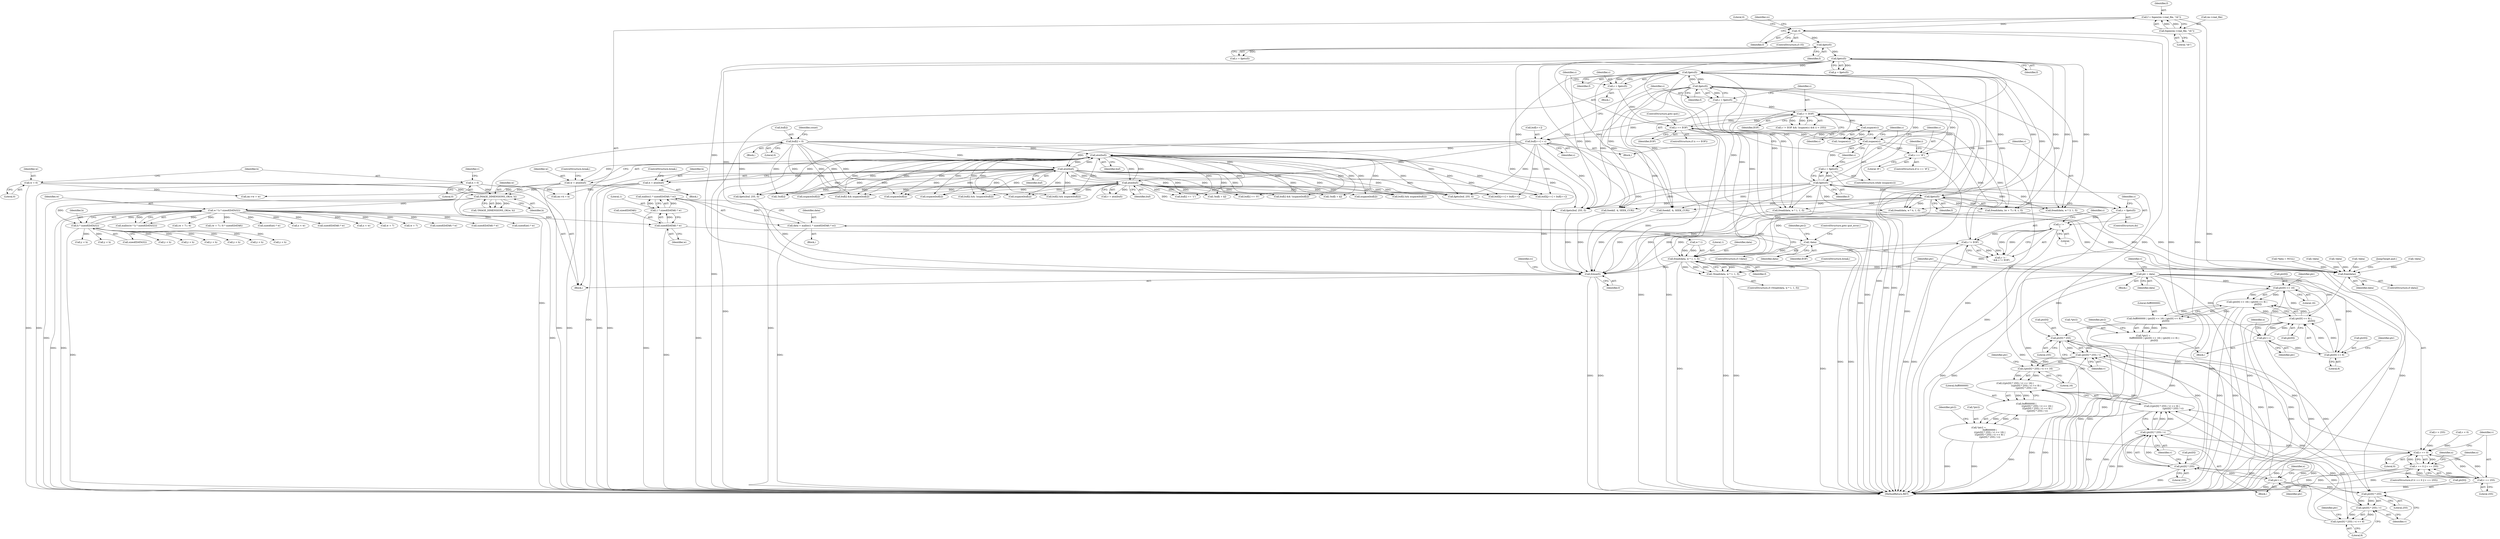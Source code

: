 digraph "0_enlightment_c21beaf1780cf3ca291735ae7d58a3dde63277a2@API" {
"1001149" [label="(Call,malloc(1 * sizeof(DATA8) * w))"];
"1001150" [label="(Call,1 * sizeof(DATA8) * w)"];
"1001152" [label="(Call,sizeof(DATA8) * w)"];
"1000427" [label="(Call,w * h * sizeof(DATA32))"];
"1000345" [label="(Call,IMAGE_DIMENSIONS_OK(w, h))"];
"1000149" [label="(Call,w = 0)"];
"1000307" [label="(Call,w = atoi(buf))"];
"1000309" [label="(Call,atoi(buf))"];
"1000283" [label="(Call,buf[i++] = c)"];
"1000277" [label="(Call,isspace(c))"];
"1000272" [label="(Call,c != EOF)"];
"1000289" [label="(Call,c = fgetc(f))"];
"1000291" [label="(Call,fgetc(f))"];
"1000233" [label="(Call,fgetc(f))"];
"1000255" [label="(Call,fgetc(f))"];
"1000245" [label="(Call,fgetc(f))"];
"1000201" [label="(Call,fgetc(f))"];
"1000192" [label="(Call,fgetc(f))"];
"1000183" [label="(Call,!f)"];
"1000175" [label="(Call,f = fopen(im->real_file, \"rb\"))"];
"1000177" [label="(Call,fopen(im->real_file, \"rb\"))"];
"1000248" [label="(Call,c == '#')"];
"1000241" [label="(Call,isspace(c))"];
"1000236" [label="(Call,c == EOF)"];
"1000231" [label="(Call,c = fgetc(f))"];
"1000261" [label="(Call,c != EOF)"];
"1000258" [label="(Call,c != '\n')"];
"1000253" [label="(Call,c = fgetc(f))"];
"1000243" [label="(Call,c = fgetc(f))"];
"1000315" [label="(Call,atoi(buf))"];
"1000296" [label="(Call,buf[i] = 0)"];
"1000321" [label="(Call,atoi(buf))"];
"1000153" [label="(Call,h = 0)"];
"1000313" [label="(Call,h = atoi(buf))"];
"1000429" [label="(Call,h * sizeof(DATA32))"];
"1001147" [label="(Call,data = malloc(1 * sizeof(DATA8) * w))"];
"1001157" [label="(Call,!data)"];
"1001177" [label="(Call,fread(data, w * 1, 1, f))"];
"1001176" [label="(Call,!fread(data, w * 1, 1, f))"];
"1001185" [label="(Call,ptr = data)"];
"1001213" [label="(Call,ptr[0] << 16)"];
"1001212" [label="(Call,(ptr[0] << 16) | (ptr[0] << 8) |\n                               ptr[0])"];
"1001210" [label="(Call,0xff000000 | (ptr[0] << 16) | (ptr[0] << 8) |\n                               ptr[0])"];
"1001207" [label="(Call,*ptr2 =\n                               0xff000000 | (ptr[0] << 16) | (ptr[0] << 8) |\n                               ptr[0])"];
"1001219" [label="(Call,ptr[0] << 8)"];
"1001218" [label="(Call,(ptr[0] << 8) |\n                               ptr[0])"];
"1001229" [label="(Call,ptr++)"];
"1001251" [label="(Call,ptr[0] * 255)"];
"1001250" [label="(Call,(ptr[0] * 255) / v)"];
"1001249" [label="(Call,((ptr[0] * 255) / v) << 16)"];
"1001248" [label="(Call,(((ptr[0] * 255) / v) << 16) |\n                               (((ptr[0] * 255) / v) << 8) |\n                               ((ptr[0] * 255) / v))"];
"1001246" [label="(Call,0xff000000 |\n                               (((ptr[0] * 255) / v) << 16) |\n                               (((ptr[0] * 255) / v) << 8) |\n                               ((ptr[0] * 255) / v))"];
"1001243" [label="(Call,*ptr2 =\n                               0xff000000 |\n                               (((ptr[0] * 255) / v) << 16) |\n                               (((ptr[0] * 255) / v) << 8) |\n                               ((ptr[0] * 255) / v))"];
"1001260" [label="(Call,(ptr[0] * 255) / v)"];
"1001259" [label="(Call,((ptr[0] * 255) / v) << 8)"];
"1001258" [label="(Call,(((ptr[0] * 255) / v) << 8) |\n                               ((ptr[0] * 255) / v))"];
"1001268" [label="(Call,(ptr[0] * 255) / v)"];
"1001190" [label="(Call,v == 0)"];
"1001189" [label="(Call,v == 0 || v == 255)"];
"1001193" [label="(Call,v == 255)"];
"1001261" [label="(Call,ptr[0] * 255)"];
"1001269" [label="(Call,ptr[0] * 255)"];
"1001277" [label="(Call,ptr++)"];
"1001763" [label="(Call,free(data))"];
"1001766" [label="(Call,fclose(f))"];
"1000426" [label="(Call,malloc(w * h * sizeof(DATA32)))"];
"1000230" [label="(Block,)"];
"1000486" [label="(Call,buf[i] && isspace(buf[i]))"];
"1001159" [label="(ControlStructure,goto quit_error;)"];
"1001221" [label="(Identifier,ptr)"];
"1001278" [label="(Identifier,ptr)"];
"1001243" [label="(Call,*ptr2 =\n                               0xff000000 |\n                               (((ptr[0] * 255) / v) << 16) |\n                               (((ptr[0] * 255) / v) << 8) |\n                               ((ptr[0] * 255) / v))"];
"1001161" [label="(Identifier,ptr2)"];
"1000890" [label="(Call,isspace(buf[i]))"];
"1001261" [label="(Call,ptr[0] * 255)"];
"1001057" [label="(Call,y < h)"];
"1000273" [label="(Identifier,c)"];
"1000329" [label="(Call,v > 255)"];
"1000317" [label="(ControlStructure,break;)"];
"1001067" [label="(Call,(w + 7) / 8)"];
"1000811" [label="(Call,y < h)"];
"1001183" [label="(Identifier,f)"];
"1000276" [label="(Call,!isspace(c))"];
"1000326" [label="(Call,v < 0)"];
"1000885" [label="(Call,buf[i] && !isspace(buf[i]))"];
"1000310" [label="(Identifier,buf)"];
"1000284" [label="(Call,buf[i++])"];
"1000427" [label="(Call,w * h * sizeof(DATA32))"];
"1001228" [label="(Identifier,ptr2)"];
"1001211" [label="(Literal,0xff000000)"];
"1001271" [label="(Identifier,ptr)"];
"1000149" [label="(Call,w = 0)"];
"1000253" [label="(Call,c = fgetc(f))"];
"1001241" [label="(Identifier,x)"];
"1001324" [label="(Call,fread(data, w * 3, 1, f))"];
"1001219" [label="(Call,ptr[0] << 8)"];
"1000616" [label="(Call,fgets(buf, 255, f))"];
"1001763" [label="(Call,free(data))"];
"1000490" [label="(Call,isspace(buf[i]))"];
"1000245" [label="(Call,fgetc(f))"];
"1000235" [label="(ControlStructure,if (c == EOF))"];
"1000260" [label="(Literal,'\n')"];
"1000646" [label="(Call,buf2[j++] = buf[i++])"];
"1001158" [label="(Identifier,data)"];
"1000244" [label="(Identifier,c)"];
"1001188" [label="(ControlStructure,if (v == 0 || v == 255))"];
"1001765" [label="(JumpTarget,quit:)"];
"1000190" [label="(Call,c = fgetc(f))"];
"1000307" [label="(Call,w = atoi(buf))"];
"1001191" [label="(Identifier,v)"];
"1001269" [label="(Call,ptr[0] * 255)"];
"1000878" [label="(Call,isspace(buf[i]))"];
"1001770" [label="(MethodReturn,RET)"];
"1001273" [label="(Literal,255)"];
"1001179" [label="(Call,w * 1)"];
"1000291" [label="(Call,fgetc(f))"];
"1000258" [label="(Call,c != '\n')"];
"1000239" [label="(ControlStructure,goto quit;)"];
"1001175" [label="(ControlStructure,if (!fread(data, w * 1, 1, f)))"];
"1000201" [label="(Call,fgetc(f))"];
"1001176" [label="(Call,!fread(data, w * 1, 1, f))"];
"1001235" [label="(Identifier,x)"];
"1000637" [label="(Call,buf[i] && !isspace(buf[i]))"];
"1001249" [label="(Call,((ptr[0] * 255) / v) << 16)"];
"1000246" [label="(Identifier,f)"];
"1001244" [label="(Call,*ptr2)"];
"1000178" [label="(Call,im->real_file)"];
"1000271" [label="(Call,c != EOF && !isspace(c) && (i < 255))"];
"1001036" [label="(Call,(w + 7) / 8 * sizeof(DATA8))"];
"1000598" [label="(Call,!buf[i + k])"];
"1000272" [label="(Call,c != EOF)"];
"1000546" [label="(Call,sizeof(int) * w)"];
"1000155" [label="(Literal,0)"];
"1001276" [label="(Identifier,ptr2)"];
"1000302" [label="(Identifier,count)"];
"1000186" [label="(Literal,0)"];
"1001214" [label="(Call,ptr[0])"];
"1001185" [label="(Call,ptr = data)"];
"1001207" [label="(Call,*ptr2 =\n                               0xff000000 | (ptr[0] << 16) | (ptr[0] << 8) |\n                               ptr[0])"];
"1000193" [label="(Identifier,f)"];
"1000513" [label="(Call,buf[i] == '0')"];
"1000338" [label="(Call,im->h = h)"];
"1001205" [label="(Identifier,x)"];
"1001596" [label="(Call,!data)"];
"1000300" [label="(Literal,0)"];
"1000394" [label="(Call,*data = NULL)"];
"1001149" [label="(Call,malloc(1 * sizeof(DATA8) * w))"];
"1000642" [label="(Call,isspace(buf[i]))"];
"1000274" [label="(Identifier,EOF)"];
"1000261" [label="(Call,c != EOF)"];
"1000248" [label="(Call,c == '#')"];
"1000455" [label="(Call,y < h)"];
"1001156" [label="(ControlStructure,if (!data))"];
"1001268" [label="(Call,(ptr[0] * 255) / v)"];
"1001065" [label="(Call,fread(data, (w + 7) / 8, 1, f))"];
"1000309" [label="(Call,atoi(buf))"];
"1000465" [label="(Call,x < w)"];
"1001258" [label="(Call,(((ptr[0] * 255) / v) << 8) |\n                               ((ptr[0] * 255) / v))"];
"1001190" [label="(Call,v == 0)"];
"1000238" [label="(Identifier,EOF)"];
"1000296" [label="(Call,buf[i] = 0)"];
"1001266" [label="(Identifier,v)"];
"1000181" [label="(Literal,\"rb\")"];
"1001186" [label="(Identifier,ptr)"];
"1000154" [label="(Identifier,h)"];
"1000199" [label="(Call,p = fgetc(f))"];
"1000242" [label="(Identifier,c)"];
"1001242" [label="(Block,)"];
"1001184" [label="(ControlStructure,break;)"];
"1000315" [label="(Call,atoi(buf))"];
"1001262" [label="(Call,ptr[0])"];
"1001213" [label="(Call,ptr[0] << 16)"];
"1001299" [label="(Call,sizeof(DATA8) * w)"];
"1001247" [label="(Literal,0xff000000)"];
"1000429" [label="(Call,h * sizeof(DATA32))"];
"1000177" [label="(Call,fopen(im->real_file, \"rb\"))"];
"1000241" [label="(Call,isspace(c))"];
"1001257" [label="(Literal,16)"];
"1001256" [label="(Identifier,v)"];
"1001616" [label="(Call,fread(data, w * 4, 1, f))"];
"1001187" [label="(Identifier,data)"];
"1001210" [label="(Call,0xff000000 | (ptr[0] << 16) | (ptr[0] << 8) |\n                               ptr[0])"];
"1000237" [label="(Identifier,c)"];
"1000176" [label="(Identifier,f)"];
"1001224" [label="(Call,ptr[0])"];
"1000428" [label="(Identifier,w)"];
"1001217" [label="(Literal,16)"];
"1001169" [label="(Call,y < h)"];
"1001259" [label="(Call,((ptr[0] * 255) / v) << 8)"];
"1001769" [label="(Identifier,rc)"];
"1001195" [label="(Literal,255)"];
"1000247" [label="(ControlStructure,if (c == '#'))"];
"1001148" [label="(Identifier,data)"];
"1000431" [label="(Call,sizeof(DATA32))"];
"1001220" [label="(Call,ptr[0])"];
"1000134" [label="(Block,)"];
"1001263" [label="(Identifier,ptr)"];
"1000236" [label="(Call,c == EOF)"];
"1000321" [label="(Call,atoi(buf))"];
"1001045" [label="(Call,!data)"];
"1001157" [label="(Call,!data)"];
"1000502" [label="(Call,buf[i] == '1')"];
"1000234" [label="(Identifier,f)"];
"1001764" [label="(Identifier,data)"];
"1000277" [label="(Call,isspace(c))"];
"1000345" [label="(Call,IMAGE_DIMENSIONS_OK(w, h))"];
"1001082" [label="(Call,x < w)"];
"1000288" [label="(Identifier,c)"];
"1000290" [label="(Identifier,c)"];
"1000314" [label="(Identifier,h)"];
"1001153" [label="(Call,sizeof(DATA8))"];
"1000344" [label="(Call,!IMAGE_DIMENSIONS_OK(w, h))"];
"1000894" [label="(Call,buf2[j++] = buf[i++])"];
"1001206" [label="(Block,)"];
"1001766" [label="(Call,fclose(f))"];
"1001193" [label="(Call,v == 255)"];
"1000254" [label="(Identifier,c)"];
"1000322" [label="(Identifier,buf)"];
"1001608" [label="(Call,y < h)"];
"1001225" [label="(Identifier,ptr)"];
"1001248" [label="(Call,(((ptr[0] * 255) / v) << 16) |\n                               (((ptr[0] * 255) / v) << 8) |\n                               ((ptr[0] * 255) / v))"];
"1000233" [label="(Call,fgetc(f))"];
"1000202" [label="(Identifier,f)"];
"1001230" [label="(Identifier,ptr)"];
"1000192" [label="(Call,fgetc(f))"];
"1000240" [label="(ControlStructure,while (isspace(c)))"];
"1001068" [label="(Call,w + 7)"];
"1000347" [label="(Identifier,h)"];
"1000856" [label="(Call,fseek(f, -k, SEEK_CUR))"];
"1000295" [label="(Block,)"];
"1000150" [label="(Identifier,w)"];
"1001255" [label="(Literal,255)"];
"1000874" [label="(Call,buf[i] && isspace(buf[i]))"];
"1000268" [label="(Identifier,i)"];
"1001465" [label="(Call,y < h)"];
"1001260" [label="(Call,(ptr[0] * 255) / v)"];
"1000316" [label="(Identifier,buf)"];
"1000278" [label="(Identifier,c)"];
"1000569" [label="(Call,y < h)"];
"1001037" [label="(Call,w + 7)"];
"1000232" [label="(Identifier,c)"];
"1001252" [label="(Call,ptr[0])"];
"1001174" [label="(Block,)"];
"1001267" [label="(Literal,8)"];
"1000257" [label="(Call,c != '\n' && c != EOF)"];
"1001150" [label="(Call,1 * sizeof(DATA8) * w)"];
"1000255" [label="(Call,fgetc(f))"];
"1000333" [label="(Call,im->w = w)"];
"1000846" [label="(Call,!buf[i + k])"];
"1001453" [label="(Call,!data)"];
"1000259" [label="(Identifier,c)"];
"1000630" [label="(Call,isspace(buf[i]))"];
"1001223" [label="(Literal,8)"];
"1000283" [label="(Call,buf[i++] = c)"];
"1000231" [label="(Call,c = fgetc(f))"];
"1000158" [label="(Identifier,v)"];
"1001591" [label="(Call,sizeof(DATA8) * w)"];
"1000175" [label="(Call,f = fopen(im->real_file, \"rb\"))"];
"1000864" [label="(Call,fgets(buf, 255, f))"];
"1000183" [label="(Call,!f)"];
"1000346" [label="(Identifier,w)"];
"1001192" [label="(Literal,0)"];
"1000319" [label="(Call,v = atoi(buf))"];
"1000153" [label="(Call,h = 0)"];
"1000263" [label="(Identifier,EOF)"];
"1001178" [label="(Identifier,data)"];
"1000311" [label="(ControlStructure,break;)"];
"1001270" [label="(Call,ptr[0])"];
"1000262" [label="(Identifier,c)"];
"1001251" [label="(Call,ptr[0] * 255)"];
"1000249" [label="(Identifier,c)"];
"1001473" [label="(Call,fread(data, w * 1, 1, f))"];
"1000256" [label="(Identifier,f)"];
"1000188" [label="(Identifier,rc)"];
"1000477" [label="(Call,fgets(buf, 255, f))"];
"1001182" [label="(Literal,1)"];
"1001152" [label="(Call,sizeof(DATA8) * w)"];
"1001265" [label="(Literal,255)"];
"1001250" [label="(Call,(ptr[0] * 255) / v)"];
"1000313" [label="(Call,h = atoi(buf))"];
"1000282" [label="(Block,)"];
"1000182" [label="(ControlStructure,if (!f))"];
"1001199" [label="(Identifier,x)"];
"1001304" [label="(Call,!data)"];
"1001448" [label="(Call,sizeof(DATA8) * w)"];
"1000441" [label="(Block,)"];
"1001246" [label="(Call,0xff000000 |\n                               (((ptr[0] * 255) / v) << 16) |\n                               (((ptr[0] * 255) / v) << 8) |\n                               ((ptr[0] * 255) / v))"];
"1001194" [label="(Identifier,v)"];
"1001155" [label="(Identifier,w)"];
"1001177" [label="(Call,fread(data, w * 1, 1, f))"];
"1001218" [label="(Call,(ptr[0] << 8) |\n                               ptr[0])"];
"1000788" [label="(Call,sizeof(int) * w)"];
"1000608" [label="(Call,fseek(f, -k, SEEK_CUR))"];
"1000151" [label="(Literal,0)"];
"1001151" [label="(Literal,1)"];
"1001189" [label="(Call,v == 0 || v == 255)"];
"1001761" [label="(ControlStructure,if (data))"];
"1001316" [label="(Call,y < h)"];
"1001208" [label="(Call,*ptr2)"];
"1000289" [label="(Call,c = fgetc(f))"];
"1000470" [label="(Call,!buf[i])"];
"1000243" [label="(Call,c = fgetc(f))"];
"1000184" [label="(Identifier,f)"];
"1001767" [label="(Identifier,f)"];
"1000626" [label="(Call,buf[i] && isspace(buf[i]))"];
"1001212" [label="(Call,(ptr[0] << 16) | (ptr[0] << 8) |\n                               ptr[0])"];
"1000292" [label="(Identifier,f)"];
"1001274" [label="(Identifier,v)"];
"1000297" [label="(Call,buf[i])"];
"1001277" [label="(Call,ptr++)"];
"1000250" [label="(Literal,'#')"];
"1001229" [label="(Call,ptr++)"];
"1000305" [label="(Block,)"];
"1000430" [label="(Identifier,h)"];
"1001147" [label="(Call,data = malloc(1 * sizeof(DATA8) * w))"];
"1000308" [label="(Identifier,w)"];
"1000252" [label="(ControlStructure,do)"];
"1001149" -> "1001147"  [label="AST: "];
"1001149" -> "1001150"  [label="CFG: "];
"1001150" -> "1001149"  [label="AST: "];
"1001147" -> "1001149"  [label="CFG: "];
"1001149" -> "1001770"  [label="DDG: "];
"1001149" -> "1001147"  [label="DDG: "];
"1001150" -> "1001149"  [label="DDG: "];
"1001150" -> "1001149"  [label="DDG: "];
"1001150" -> "1001152"  [label="CFG: "];
"1001151" -> "1001150"  [label="AST: "];
"1001152" -> "1001150"  [label="AST: "];
"1001150" -> "1001770"  [label="DDG: "];
"1001152" -> "1001150"  [label="DDG: "];
"1001152" -> "1001155"  [label="CFG: "];
"1001153" -> "1001152"  [label="AST: "];
"1001155" -> "1001152"  [label="AST: "];
"1001152" -> "1001770"  [label="DDG: "];
"1000427" -> "1001152"  [label="DDG: "];
"1001152" -> "1001179"  [label="DDG: "];
"1000427" -> "1000426"  [label="AST: "];
"1000427" -> "1000429"  [label="CFG: "];
"1000428" -> "1000427"  [label="AST: "];
"1000429" -> "1000427"  [label="AST: "];
"1000426" -> "1000427"  [label="CFG: "];
"1000427" -> "1001770"  [label="DDG: "];
"1000427" -> "1001770"  [label="DDG: "];
"1000427" -> "1000426"  [label="DDG: "];
"1000427" -> "1000426"  [label="DDG: "];
"1000345" -> "1000427"  [label="DDG: "];
"1000429" -> "1000427"  [label="DDG: "];
"1000427" -> "1000465"  [label="DDG: "];
"1000427" -> "1000546"  [label="DDG: "];
"1000427" -> "1000788"  [label="DDG: "];
"1000427" -> "1001036"  [label="DDG: "];
"1000427" -> "1001037"  [label="DDG: "];
"1000427" -> "1001067"  [label="DDG: "];
"1000427" -> "1001068"  [label="DDG: "];
"1000427" -> "1001082"  [label="DDG: "];
"1000427" -> "1001299"  [label="DDG: "];
"1000427" -> "1001448"  [label="DDG: "];
"1000427" -> "1001591"  [label="DDG: "];
"1000345" -> "1000344"  [label="AST: "];
"1000345" -> "1000347"  [label="CFG: "];
"1000346" -> "1000345"  [label="AST: "];
"1000347" -> "1000345"  [label="AST: "];
"1000344" -> "1000345"  [label="CFG: "];
"1000345" -> "1001770"  [label="DDG: "];
"1000345" -> "1001770"  [label="DDG: "];
"1000345" -> "1000344"  [label="DDG: "];
"1000345" -> "1000344"  [label="DDG: "];
"1000149" -> "1000345"  [label="DDG: "];
"1000307" -> "1000345"  [label="DDG: "];
"1000153" -> "1000345"  [label="DDG: "];
"1000313" -> "1000345"  [label="DDG: "];
"1000345" -> "1000429"  [label="DDG: "];
"1000149" -> "1000134"  [label="AST: "];
"1000149" -> "1000151"  [label="CFG: "];
"1000150" -> "1000149"  [label="AST: "];
"1000151" -> "1000149"  [label="AST: "];
"1000154" -> "1000149"  [label="CFG: "];
"1000149" -> "1001770"  [label="DDG: "];
"1000149" -> "1000333"  [label="DDG: "];
"1000307" -> "1000305"  [label="AST: "];
"1000307" -> "1000309"  [label="CFG: "];
"1000308" -> "1000307"  [label="AST: "];
"1000309" -> "1000307"  [label="AST: "];
"1000311" -> "1000307"  [label="CFG: "];
"1000307" -> "1001770"  [label="DDG: "];
"1000307" -> "1001770"  [label="DDG: "];
"1000309" -> "1000307"  [label="DDG: "];
"1000307" -> "1000333"  [label="DDG: "];
"1000309" -> "1000310"  [label="CFG: "];
"1000310" -> "1000309"  [label="AST: "];
"1000309" -> "1001770"  [label="DDG: "];
"1000283" -> "1000309"  [label="DDG: "];
"1000315" -> "1000309"  [label="DDG: "];
"1000296" -> "1000309"  [label="DDG: "];
"1000321" -> "1000309"  [label="DDG: "];
"1000309" -> "1000315"  [label="DDG: "];
"1000309" -> "1000321"  [label="DDG: "];
"1000309" -> "1000470"  [label="DDG: "];
"1000309" -> "1000477"  [label="DDG: "];
"1000309" -> "1000486"  [label="DDG: "];
"1000309" -> "1000490"  [label="DDG: "];
"1000309" -> "1000502"  [label="DDG: "];
"1000309" -> "1000513"  [label="DDG: "];
"1000309" -> "1000598"  [label="DDG: "];
"1000309" -> "1000616"  [label="DDG: "];
"1000309" -> "1000626"  [label="DDG: "];
"1000309" -> "1000630"  [label="DDG: "];
"1000309" -> "1000637"  [label="DDG: "];
"1000309" -> "1000642"  [label="DDG: "];
"1000309" -> "1000646"  [label="DDG: "];
"1000309" -> "1000846"  [label="DDG: "];
"1000309" -> "1000864"  [label="DDG: "];
"1000309" -> "1000874"  [label="DDG: "];
"1000309" -> "1000878"  [label="DDG: "];
"1000309" -> "1000885"  [label="DDG: "];
"1000309" -> "1000890"  [label="DDG: "];
"1000309" -> "1000894"  [label="DDG: "];
"1000283" -> "1000282"  [label="AST: "];
"1000283" -> "1000288"  [label="CFG: "];
"1000284" -> "1000283"  [label="AST: "];
"1000288" -> "1000283"  [label="AST: "];
"1000290" -> "1000283"  [label="CFG: "];
"1000283" -> "1001770"  [label="DDG: "];
"1000277" -> "1000283"  [label="DDG: "];
"1000272" -> "1000283"  [label="DDG: "];
"1000283" -> "1000315"  [label="DDG: "];
"1000283" -> "1000321"  [label="DDG: "];
"1000283" -> "1000477"  [label="DDG: "];
"1000283" -> "1000616"  [label="DDG: "];
"1000283" -> "1000646"  [label="DDG: "];
"1000283" -> "1000864"  [label="DDG: "];
"1000283" -> "1000894"  [label="DDG: "];
"1000277" -> "1000276"  [label="AST: "];
"1000277" -> "1000278"  [label="CFG: "];
"1000278" -> "1000277"  [label="AST: "];
"1000276" -> "1000277"  [label="CFG: "];
"1000277" -> "1001770"  [label="DDG: "];
"1000277" -> "1000276"  [label="DDG: "];
"1000272" -> "1000277"  [label="DDG: "];
"1000272" -> "1000271"  [label="AST: "];
"1000272" -> "1000274"  [label="CFG: "];
"1000273" -> "1000272"  [label="AST: "];
"1000274" -> "1000272"  [label="AST: "];
"1000278" -> "1000272"  [label="CFG: "];
"1000271" -> "1000272"  [label="CFG: "];
"1000272" -> "1001770"  [label="DDG: "];
"1000272" -> "1001770"  [label="DDG: "];
"1000272" -> "1000236"  [label="DDG: "];
"1000272" -> "1000271"  [label="DDG: "];
"1000272" -> "1000271"  [label="DDG: "];
"1000289" -> "1000272"  [label="DDG: "];
"1000248" -> "1000272"  [label="DDG: "];
"1000236" -> "1000272"  [label="DDG: "];
"1000289" -> "1000282"  [label="AST: "];
"1000289" -> "1000291"  [label="CFG: "];
"1000290" -> "1000289"  [label="AST: "];
"1000291" -> "1000289"  [label="AST: "];
"1000273" -> "1000289"  [label="CFG: "];
"1000289" -> "1001770"  [label="DDG: "];
"1000291" -> "1000289"  [label="DDG: "];
"1000291" -> "1000292"  [label="CFG: "];
"1000292" -> "1000291"  [label="AST: "];
"1000291" -> "1000233"  [label="DDG: "];
"1000233" -> "1000291"  [label="DDG: "];
"1000245" -> "1000291"  [label="DDG: "];
"1000291" -> "1000477"  [label="DDG: "];
"1000291" -> "1000608"  [label="DDG: "];
"1000291" -> "1000856"  [label="DDG: "];
"1000291" -> "1001065"  [label="DDG: "];
"1000291" -> "1001177"  [label="DDG: "];
"1000291" -> "1001324"  [label="DDG: "];
"1000291" -> "1001473"  [label="DDG: "];
"1000291" -> "1001616"  [label="DDG: "];
"1000291" -> "1001766"  [label="DDG: "];
"1000233" -> "1000231"  [label="AST: "];
"1000233" -> "1000234"  [label="CFG: "];
"1000234" -> "1000233"  [label="AST: "];
"1000231" -> "1000233"  [label="CFG: "];
"1000233" -> "1000231"  [label="DDG: "];
"1000255" -> "1000233"  [label="DDG: "];
"1000245" -> "1000233"  [label="DDG: "];
"1000201" -> "1000233"  [label="DDG: "];
"1000233" -> "1000245"  [label="DDG: "];
"1000233" -> "1000255"  [label="DDG: "];
"1000233" -> "1000477"  [label="DDG: "];
"1000233" -> "1000608"  [label="DDG: "];
"1000233" -> "1000856"  [label="DDG: "];
"1000233" -> "1001065"  [label="DDG: "];
"1000233" -> "1001177"  [label="DDG: "];
"1000233" -> "1001324"  [label="DDG: "];
"1000233" -> "1001473"  [label="DDG: "];
"1000233" -> "1001616"  [label="DDG: "];
"1000233" -> "1001766"  [label="DDG: "];
"1000255" -> "1000253"  [label="AST: "];
"1000255" -> "1000256"  [label="CFG: "];
"1000256" -> "1000255"  [label="AST: "];
"1000253" -> "1000255"  [label="CFG: "];
"1000255" -> "1000253"  [label="DDG: "];
"1000245" -> "1000255"  [label="DDG: "];
"1000255" -> "1000477"  [label="DDG: "];
"1000255" -> "1000608"  [label="DDG: "];
"1000255" -> "1000856"  [label="DDG: "];
"1000255" -> "1001065"  [label="DDG: "];
"1000255" -> "1001177"  [label="DDG: "];
"1000255" -> "1001324"  [label="DDG: "];
"1000255" -> "1001473"  [label="DDG: "];
"1000255" -> "1001616"  [label="DDG: "];
"1000255" -> "1001766"  [label="DDG: "];
"1000245" -> "1000243"  [label="AST: "];
"1000245" -> "1000246"  [label="CFG: "];
"1000246" -> "1000245"  [label="AST: "];
"1000243" -> "1000245"  [label="CFG: "];
"1000245" -> "1000243"  [label="DDG: "];
"1000245" -> "1000477"  [label="DDG: "];
"1000245" -> "1000608"  [label="DDG: "];
"1000245" -> "1000856"  [label="DDG: "];
"1000245" -> "1001065"  [label="DDG: "];
"1000245" -> "1001177"  [label="DDG: "];
"1000245" -> "1001324"  [label="DDG: "];
"1000245" -> "1001473"  [label="DDG: "];
"1000245" -> "1001616"  [label="DDG: "];
"1000245" -> "1001766"  [label="DDG: "];
"1000201" -> "1000199"  [label="AST: "];
"1000201" -> "1000202"  [label="CFG: "];
"1000202" -> "1000201"  [label="AST: "];
"1000199" -> "1000201"  [label="CFG: "];
"1000201" -> "1000199"  [label="DDG: "];
"1000192" -> "1000201"  [label="DDG: "];
"1000201" -> "1000477"  [label="DDG: "];
"1000201" -> "1000608"  [label="DDG: "];
"1000201" -> "1000856"  [label="DDG: "];
"1000201" -> "1001065"  [label="DDG: "];
"1000201" -> "1001177"  [label="DDG: "];
"1000201" -> "1001324"  [label="DDG: "];
"1000201" -> "1001473"  [label="DDG: "];
"1000201" -> "1001616"  [label="DDG: "];
"1000201" -> "1001766"  [label="DDG: "];
"1000192" -> "1000190"  [label="AST: "];
"1000192" -> "1000193"  [label="CFG: "];
"1000193" -> "1000192"  [label="AST: "];
"1000190" -> "1000192"  [label="CFG: "];
"1000192" -> "1000190"  [label="DDG: "];
"1000183" -> "1000192"  [label="DDG: "];
"1000192" -> "1001766"  [label="DDG: "];
"1000183" -> "1000182"  [label="AST: "];
"1000183" -> "1000184"  [label="CFG: "];
"1000184" -> "1000183"  [label="AST: "];
"1000186" -> "1000183"  [label="CFG: "];
"1000188" -> "1000183"  [label="CFG: "];
"1000183" -> "1001770"  [label="DDG: "];
"1000183" -> "1001770"  [label="DDG: "];
"1000175" -> "1000183"  [label="DDG: "];
"1000175" -> "1000134"  [label="AST: "];
"1000175" -> "1000177"  [label="CFG: "];
"1000176" -> "1000175"  [label="AST: "];
"1000177" -> "1000175"  [label="AST: "];
"1000184" -> "1000175"  [label="CFG: "];
"1000175" -> "1001770"  [label="DDG: "];
"1000177" -> "1000175"  [label="DDG: "];
"1000177" -> "1000175"  [label="DDG: "];
"1000177" -> "1000181"  [label="CFG: "];
"1000178" -> "1000177"  [label="AST: "];
"1000181" -> "1000177"  [label="AST: "];
"1000177" -> "1001770"  [label="DDG: "];
"1000248" -> "1000247"  [label="AST: "];
"1000248" -> "1000250"  [label="CFG: "];
"1000249" -> "1000248"  [label="AST: "];
"1000250" -> "1000248"  [label="AST: "];
"1000254" -> "1000248"  [label="CFG: "];
"1000268" -> "1000248"  [label="CFG: "];
"1000248" -> "1001770"  [label="DDG: "];
"1000241" -> "1000248"  [label="DDG: "];
"1000241" -> "1000240"  [label="AST: "];
"1000241" -> "1000242"  [label="CFG: "];
"1000242" -> "1000241"  [label="AST: "];
"1000244" -> "1000241"  [label="CFG: "];
"1000249" -> "1000241"  [label="CFG: "];
"1000241" -> "1001770"  [label="DDG: "];
"1000236" -> "1000241"  [label="DDG: "];
"1000243" -> "1000241"  [label="DDG: "];
"1000236" -> "1000235"  [label="AST: "];
"1000236" -> "1000238"  [label="CFG: "];
"1000237" -> "1000236"  [label="AST: "];
"1000238" -> "1000236"  [label="AST: "];
"1000239" -> "1000236"  [label="CFG: "];
"1000242" -> "1000236"  [label="CFG: "];
"1000236" -> "1001770"  [label="DDG: "];
"1000236" -> "1001770"  [label="DDG: "];
"1000236" -> "1001770"  [label="DDG: "];
"1000231" -> "1000236"  [label="DDG: "];
"1000261" -> "1000236"  [label="DDG: "];
"1000236" -> "1000261"  [label="DDG: "];
"1000231" -> "1000230"  [label="AST: "];
"1000232" -> "1000231"  [label="AST: "];
"1000237" -> "1000231"  [label="CFG: "];
"1000231" -> "1001770"  [label="DDG: "];
"1000261" -> "1000257"  [label="AST: "];
"1000261" -> "1000263"  [label="CFG: "];
"1000262" -> "1000261"  [label="AST: "];
"1000263" -> "1000261"  [label="AST: "];
"1000257" -> "1000261"  [label="CFG: "];
"1000261" -> "1001770"  [label="DDG: "];
"1000261" -> "1001770"  [label="DDG: "];
"1000261" -> "1000257"  [label="DDG: "];
"1000261" -> "1000257"  [label="DDG: "];
"1000258" -> "1000261"  [label="DDG: "];
"1000258" -> "1000257"  [label="AST: "];
"1000258" -> "1000260"  [label="CFG: "];
"1000259" -> "1000258"  [label="AST: "];
"1000260" -> "1000258"  [label="AST: "];
"1000262" -> "1000258"  [label="CFG: "];
"1000257" -> "1000258"  [label="CFG: "];
"1000258" -> "1001770"  [label="DDG: "];
"1000258" -> "1000257"  [label="DDG: "];
"1000258" -> "1000257"  [label="DDG: "];
"1000253" -> "1000258"  [label="DDG: "];
"1000253" -> "1000252"  [label="AST: "];
"1000254" -> "1000253"  [label="AST: "];
"1000259" -> "1000253"  [label="CFG: "];
"1000253" -> "1001770"  [label="DDG: "];
"1000243" -> "1000240"  [label="AST: "];
"1000244" -> "1000243"  [label="AST: "];
"1000242" -> "1000243"  [label="CFG: "];
"1000243" -> "1001770"  [label="DDG: "];
"1000315" -> "1000313"  [label="AST: "];
"1000315" -> "1000316"  [label="CFG: "];
"1000316" -> "1000315"  [label="AST: "];
"1000313" -> "1000315"  [label="CFG: "];
"1000315" -> "1001770"  [label="DDG: "];
"1000315" -> "1000313"  [label="DDG: "];
"1000296" -> "1000315"  [label="DDG: "];
"1000321" -> "1000315"  [label="DDG: "];
"1000315" -> "1000321"  [label="DDG: "];
"1000315" -> "1000470"  [label="DDG: "];
"1000315" -> "1000477"  [label="DDG: "];
"1000315" -> "1000486"  [label="DDG: "];
"1000315" -> "1000490"  [label="DDG: "];
"1000315" -> "1000502"  [label="DDG: "];
"1000315" -> "1000513"  [label="DDG: "];
"1000315" -> "1000598"  [label="DDG: "];
"1000315" -> "1000616"  [label="DDG: "];
"1000315" -> "1000626"  [label="DDG: "];
"1000315" -> "1000630"  [label="DDG: "];
"1000315" -> "1000637"  [label="DDG: "];
"1000315" -> "1000642"  [label="DDG: "];
"1000315" -> "1000646"  [label="DDG: "];
"1000315" -> "1000846"  [label="DDG: "];
"1000315" -> "1000864"  [label="DDG: "];
"1000315" -> "1000874"  [label="DDG: "];
"1000315" -> "1000878"  [label="DDG: "];
"1000315" -> "1000885"  [label="DDG: "];
"1000315" -> "1000890"  [label="DDG: "];
"1000315" -> "1000894"  [label="DDG: "];
"1000296" -> "1000295"  [label="AST: "];
"1000296" -> "1000300"  [label="CFG: "];
"1000297" -> "1000296"  [label="AST: "];
"1000300" -> "1000296"  [label="AST: "];
"1000302" -> "1000296"  [label="CFG: "];
"1000296" -> "1001770"  [label="DDG: "];
"1000296" -> "1000321"  [label="DDG: "];
"1000296" -> "1000470"  [label="DDG: "];
"1000296" -> "1000616"  [label="DDG: "];
"1000296" -> "1000626"  [label="DDG: "];
"1000296" -> "1000630"  [label="DDG: "];
"1000296" -> "1000864"  [label="DDG: "];
"1000296" -> "1000874"  [label="DDG: "];
"1000296" -> "1000878"  [label="DDG: "];
"1000321" -> "1000319"  [label="AST: "];
"1000321" -> "1000322"  [label="CFG: "];
"1000322" -> "1000321"  [label="AST: "];
"1000319" -> "1000321"  [label="CFG: "];
"1000321" -> "1001770"  [label="DDG: "];
"1000321" -> "1000319"  [label="DDG: "];
"1000321" -> "1000470"  [label="DDG: "];
"1000321" -> "1000477"  [label="DDG: "];
"1000321" -> "1000486"  [label="DDG: "];
"1000321" -> "1000490"  [label="DDG: "];
"1000321" -> "1000502"  [label="DDG: "];
"1000321" -> "1000513"  [label="DDG: "];
"1000321" -> "1000598"  [label="DDG: "];
"1000321" -> "1000616"  [label="DDG: "];
"1000321" -> "1000626"  [label="DDG: "];
"1000321" -> "1000630"  [label="DDG: "];
"1000321" -> "1000637"  [label="DDG: "];
"1000321" -> "1000642"  [label="DDG: "];
"1000321" -> "1000646"  [label="DDG: "];
"1000321" -> "1000846"  [label="DDG: "];
"1000321" -> "1000864"  [label="DDG: "];
"1000321" -> "1000874"  [label="DDG: "];
"1000321" -> "1000878"  [label="DDG: "];
"1000321" -> "1000885"  [label="DDG: "];
"1000321" -> "1000890"  [label="DDG: "];
"1000321" -> "1000894"  [label="DDG: "];
"1000153" -> "1000134"  [label="AST: "];
"1000153" -> "1000155"  [label="CFG: "];
"1000154" -> "1000153"  [label="AST: "];
"1000155" -> "1000153"  [label="AST: "];
"1000158" -> "1000153"  [label="CFG: "];
"1000153" -> "1001770"  [label="DDG: "];
"1000153" -> "1000338"  [label="DDG: "];
"1000313" -> "1000305"  [label="AST: "];
"1000314" -> "1000313"  [label="AST: "];
"1000317" -> "1000313"  [label="CFG: "];
"1000313" -> "1001770"  [label="DDG: "];
"1000313" -> "1001770"  [label="DDG: "];
"1000313" -> "1000338"  [label="DDG: "];
"1000429" -> "1000431"  [label="CFG: "];
"1000430" -> "1000429"  [label="AST: "];
"1000431" -> "1000429"  [label="AST: "];
"1000429" -> "1001770"  [label="DDG: "];
"1000429" -> "1000455"  [label="DDG: "];
"1000429" -> "1000569"  [label="DDG: "];
"1000429" -> "1000811"  [label="DDG: "];
"1000429" -> "1001057"  [label="DDG: "];
"1000429" -> "1001169"  [label="DDG: "];
"1000429" -> "1001316"  [label="DDG: "];
"1000429" -> "1001465"  [label="DDG: "];
"1000429" -> "1001608"  [label="DDG: "];
"1001147" -> "1000441"  [label="AST: "];
"1001148" -> "1001147"  [label="AST: "];
"1001158" -> "1001147"  [label="CFG: "];
"1001147" -> "1001770"  [label="DDG: "];
"1001147" -> "1001157"  [label="DDG: "];
"1001157" -> "1001156"  [label="AST: "];
"1001157" -> "1001158"  [label="CFG: "];
"1001158" -> "1001157"  [label="AST: "];
"1001159" -> "1001157"  [label="CFG: "];
"1001161" -> "1001157"  [label="CFG: "];
"1001157" -> "1001770"  [label="DDG: "];
"1001157" -> "1001770"  [label="DDG: "];
"1001157" -> "1001177"  [label="DDG: "];
"1001157" -> "1001763"  [label="DDG: "];
"1001177" -> "1001176"  [label="AST: "];
"1001177" -> "1001183"  [label="CFG: "];
"1001178" -> "1001177"  [label="AST: "];
"1001179" -> "1001177"  [label="AST: "];
"1001182" -> "1001177"  [label="AST: "];
"1001183" -> "1001177"  [label="AST: "];
"1001176" -> "1001177"  [label="CFG: "];
"1001177" -> "1001770"  [label="DDG: "];
"1001177" -> "1001770"  [label="DDG: "];
"1001177" -> "1001176"  [label="DDG: "];
"1001177" -> "1001176"  [label="DDG: "];
"1001177" -> "1001176"  [label="DDG: "];
"1001177" -> "1001176"  [label="DDG: "];
"1001179" -> "1001177"  [label="DDG: "];
"1001179" -> "1001177"  [label="DDG: "];
"1001177" -> "1001185"  [label="DDG: "];
"1001177" -> "1001763"  [label="DDG: "];
"1001177" -> "1001766"  [label="DDG: "];
"1001176" -> "1001175"  [label="AST: "];
"1001184" -> "1001176"  [label="CFG: "];
"1001186" -> "1001176"  [label="CFG: "];
"1001176" -> "1001770"  [label="DDG: "];
"1001176" -> "1001770"  [label="DDG: "];
"1001185" -> "1001174"  [label="AST: "];
"1001185" -> "1001187"  [label="CFG: "];
"1001186" -> "1001185"  [label="AST: "];
"1001187" -> "1001185"  [label="AST: "];
"1001191" -> "1001185"  [label="CFG: "];
"1001185" -> "1001770"  [label="DDG: "];
"1001185" -> "1001770"  [label="DDG: "];
"1001185" -> "1001213"  [label="DDG: "];
"1001185" -> "1001219"  [label="DDG: "];
"1001185" -> "1001218"  [label="DDG: "];
"1001185" -> "1001229"  [label="DDG: "];
"1001185" -> "1001251"  [label="DDG: "];
"1001185" -> "1001261"  [label="DDG: "];
"1001185" -> "1001269"  [label="DDG: "];
"1001185" -> "1001277"  [label="DDG: "];
"1001213" -> "1001212"  [label="AST: "];
"1001213" -> "1001217"  [label="CFG: "];
"1001214" -> "1001213"  [label="AST: "];
"1001217" -> "1001213"  [label="AST: "];
"1001221" -> "1001213"  [label="CFG: "];
"1001213" -> "1001212"  [label="DDG: "];
"1001213" -> "1001212"  [label="DDG: "];
"1001269" -> "1001213"  [label="DDG: "];
"1001229" -> "1001213"  [label="DDG: "];
"1001218" -> "1001213"  [label="DDG: "];
"1001213" -> "1001219"  [label="DDG: "];
"1001212" -> "1001210"  [label="AST: "];
"1001212" -> "1001218"  [label="CFG: "];
"1001218" -> "1001212"  [label="AST: "];
"1001210" -> "1001212"  [label="CFG: "];
"1001212" -> "1001770"  [label="DDG: "];
"1001212" -> "1001770"  [label="DDG: "];
"1001212" -> "1001210"  [label="DDG: "];
"1001212" -> "1001210"  [label="DDG: "];
"1001218" -> "1001212"  [label="DDG: "];
"1001218" -> "1001212"  [label="DDG: "];
"1001210" -> "1001207"  [label="AST: "];
"1001211" -> "1001210"  [label="AST: "];
"1001207" -> "1001210"  [label="CFG: "];
"1001210" -> "1001770"  [label="DDG: "];
"1001210" -> "1001207"  [label="DDG: "];
"1001210" -> "1001207"  [label="DDG: "];
"1001207" -> "1001206"  [label="AST: "];
"1001208" -> "1001207"  [label="AST: "];
"1001228" -> "1001207"  [label="CFG: "];
"1001207" -> "1001770"  [label="DDG: "];
"1001207" -> "1001770"  [label="DDG: "];
"1001219" -> "1001218"  [label="AST: "];
"1001219" -> "1001223"  [label="CFG: "];
"1001220" -> "1001219"  [label="AST: "];
"1001223" -> "1001219"  [label="AST: "];
"1001225" -> "1001219"  [label="CFG: "];
"1001219" -> "1001218"  [label="DDG: "];
"1001219" -> "1001218"  [label="DDG: "];
"1001229" -> "1001219"  [label="DDG: "];
"1001218" -> "1001224"  [label="CFG: "];
"1001224" -> "1001218"  [label="AST: "];
"1001218" -> "1001770"  [label="DDG: "];
"1001218" -> "1001770"  [label="DDG: "];
"1001229" -> "1001218"  [label="DDG: "];
"1001218" -> "1001229"  [label="DDG: "];
"1001218" -> "1001251"  [label="DDG: "];
"1001229" -> "1001206"  [label="AST: "];
"1001229" -> "1001230"  [label="CFG: "];
"1001230" -> "1001229"  [label="AST: "];
"1001205" -> "1001229"  [label="CFG: "];
"1001229" -> "1001770"  [label="DDG: "];
"1001251" -> "1001250"  [label="AST: "];
"1001251" -> "1001255"  [label="CFG: "];
"1001252" -> "1001251"  [label="AST: "];
"1001255" -> "1001251"  [label="AST: "];
"1001256" -> "1001251"  [label="CFG: "];
"1001251" -> "1001250"  [label="DDG: "];
"1001251" -> "1001250"  [label="DDG: "];
"1001269" -> "1001251"  [label="DDG: "];
"1001277" -> "1001251"  [label="DDG: "];
"1001251" -> "1001261"  [label="DDG: "];
"1001250" -> "1001249"  [label="AST: "];
"1001250" -> "1001256"  [label="CFG: "];
"1001256" -> "1001250"  [label="AST: "];
"1001257" -> "1001250"  [label="CFG: "];
"1001250" -> "1001249"  [label="DDG: "];
"1001250" -> "1001249"  [label="DDG: "];
"1001190" -> "1001250"  [label="DDG: "];
"1001268" -> "1001250"  [label="DDG: "];
"1001193" -> "1001250"  [label="DDG: "];
"1001250" -> "1001260"  [label="DDG: "];
"1001249" -> "1001248"  [label="AST: "];
"1001249" -> "1001257"  [label="CFG: "];
"1001257" -> "1001249"  [label="AST: "];
"1001263" -> "1001249"  [label="CFG: "];
"1001249" -> "1001248"  [label="DDG: "];
"1001249" -> "1001248"  [label="DDG: "];
"1001248" -> "1001246"  [label="AST: "];
"1001248" -> "1001258"  [label="CFG: "];
"1001258" -> "1001248"  [label="AST: "];
"1001246" -> "1001248"  [label="CFG: "];
"1001248" -> "1001770"  [label="DDG: "];
"1001248" -> "1001770"  [label="DDG: "];
"1001248" -> "1001246"  [label="DDG: "];
"1001248" -> "1001246"  [label="DDG: "];
"1001258" -> "1001248"  [label="DDG: "];
"1001258" -> "1001248"  [label="DDG: "];
"1001246" -> "1001243"  [label="AST: "];
"1001247" -> "1001246"  [label="AST: "];
"1001243" -> "1001246"  [label="CFG: "];
"1001246" -> "1001770"  [label="DDG: "];
"1001246" -> "1001243"  [label="DDG: "];
"1001246" -> "1001243"  [label="DDG: "];
"1001243" -> "1001242"  [label="AST: "];
"1001244" -> "1001243"  [label="AST: "];
"1001276" -> "1001243"  [label="CFG: "];
"1001243" -> "1001770"  [label="DDG: "];
"1001243" -> "1001770"  [label="DDG: "];
"1001260" -> "1001259"  [label="AST: "];
"1001260" -> "1001266"  [label="CFG: "];
"1001261" -> "1001260"  [label="AST: "];
"1001266" -> "1001260"  [label="AST: "];
"1001267" -> "1001260"  [label="CFG: "];
"1001260" -> "1001259"  [label="DDG: "];
"1001260" -> "1001259"  [label="DDG: "];
"1001261" -> "1001260"  [label="DDG: "];
"1001261" -> "1001260"  [label="DDG: "];
"1001260" -> "1001268"  [label="DDG: "];
"1001259" -> "1001258"  [label="AST: "];
"1001259" -> "1001267"  [label="CFG: "];
"1001267" -> "1001259"  [label="AST: "];
"1001271" -> "1001259"  [label="CFG: "];
"1001259" -> "1001258"  [label="DDG: "];
"1001259" -> "1001258"  [label="DDG: "];
"1001258" -> "1001268"  [label="CFG: "];
"1001268" -> "1001258"  [label="AST: "];
"1001258" -> "1001770"  [label="DDG: "];
"1001258" -> "1001770"  [label="DDG: "];
"1001268" -> "1001258"  [label="DDG: "];
"1001268" -> "1001258"  [label="DDG: "];
"1001268" -> "1001274"  [label="CFG: "];
"1001269" -> "1001268"  [label="AST: "];
"1001274" -> "1001268"  [label="AST: "];
"1001268" -> "1001770"  [label="DDG: "];
"1001268" -> "1001770"  [label="DDG: "];
"1001268" -> "1001190"  [label="DDG: "];
"1001269" -> "1001268"  [label="DDG: "];
"1001269" -> "1001268"  [label="DDG: "];
"1001190" -> "1001189"  [label="AST: "];
"1001190" -> "1001192"  [label="CFG: "];
"1001191" -> "1001190"  [label="AST: "];
"1001192" -> "1001190"  [label="AST: "];
"1001194" -> "1001190"  [label="CFG: "];
"1001189" -> "1001190"  [label="CFG: "];
"1001190" -> "1001770"  [label="DDG: "];
"1001190" -> "1001189"  [label="DDG: "];
"1001190" -> "1001189"  [label="DDG: "];
"1000329" -> "1001190"  [label="DDG: "];
"1000326" -> "1001190"  [label="DDG: "];
"1001193" -> "1001190"  [label="DDG: "];
"1001190" -> "1001193"  [label="DDG: "];
"1001189" -> "1001188"  [label="AST: "];
"1001189" -> "1001193"  [label="CFG: "];
"1001193" -> "1001189"  [label="AST: "];
"1001199" -> "1001189"  [label="CFG: "];
"1001235" -> "1001189"  [label="CFG: "];
"1001189" -> "1001770"  [label="DDG: "];
"1001189" -> "1001770"  [label="DDG: "];
"1001189" -> "1001770"  [label="DDG: "];
"1001193" -> "1001189"  [label="DDG: "];
"1001193" -> "1001189"  [label="DDG: "];
"1001193" -> "1001195"  [label="CFG: "];
"1001194" -> "1001193"  [label="AST: "];
"1001195" -> "1001193"  [label="AST: "];
"1001193" -> "1001770"  [label="DDG: "];
"1001261" -> "1001265"  [label="CFG: "];
"1001262" -> "1001261"  [label="AST: "];
"1001265" -> "1001261"  [label="AST: "];
"1001266" -> "1001261"  [label="CFG: "];
"1001277" -> "1001261"  [label="DDG: "];
"1001261" -> "1001269"  [label="DDG: "];
"1001269" -> "1001273"  [label="CFG: "];
"1001270" -> "1001269"  [label="AST: "];
"1001273" -> "1001269"  [label="AST: "];
"1001274" -> "1001269"  [label="CFG: "];
"1001269" -> "1001770"  [label="DDG: "];
"1001277" -> "1001269"  [label="DDG: "];
"1001269" -> "1001277"  [label="DDG: "];
"1001277" -> "1001242"  [label="AST: "];
"1001277" -> "1001278"  [label="CFG: "];
"1001278" -> "1001277"  [label="AST: "];
"1001241" -> "1001277"  [label="CFG: "];
"1001277" -> "1001770"  [label="DDG: "];
"1001763" -> "1001761"  [label="AST: "];
"1001763" -> "1001764"  [label="CFG: "];
"1001764" -> "1001763"  [label="AST: "];
"1001765" -> "1001763"  [label="CFG: "];
"1001763" -> "1001770"  [label="DDG: "];
"1001065" -> "1001763"  [label="DDG: "];
"1001473" -> "1001763"  [label="DDG: "];
"1001596" -> "1001763"  [label="DDG: "];
"1001616" -> "1001763"  [label="DDG: "];
"1001453" -> "1001763"  [label="DDG: "];
"1001304" -> "1001763"  [label="DDG: "];
"1001045" -> "1001763"  [label="DDG: "];
"1001324" -> "1001763"  [label="DDG: "];
"1000394" -> "1001763"  [label="DDG: "];
"1001766" -> "1000134"  [label="AST: "];
"1001766" -> "1001767"  [label="CFG: "];
"1001767" -> "1001766"  [label="AST: "];
"1001769" -> "1001766"  [label="CFG: "];
"1001766" -> "1001770"  [label="DDG: "];
"1001766" -> "1001770"  [label="DDG: "];
"1000864" -> "1001766"  [label="DDG: "];
"1000856" -> "1001766"  [label="DDG: "];
"1001324" -> "1001766"  [label="DDG: "];
"1001065" -> "1001766"  [label="DDG: "];
"1000477" -> "1001766"  [label="DDG: "];
"1001473" -> "1001766"  [label="DDG: "];
"1001616" -> "1001766"  [label="DDG: "];
"1000616" -> "1001766"  [label="DDG: "];
"1000608" -> "1001766"  [label="DDG: "];
}
